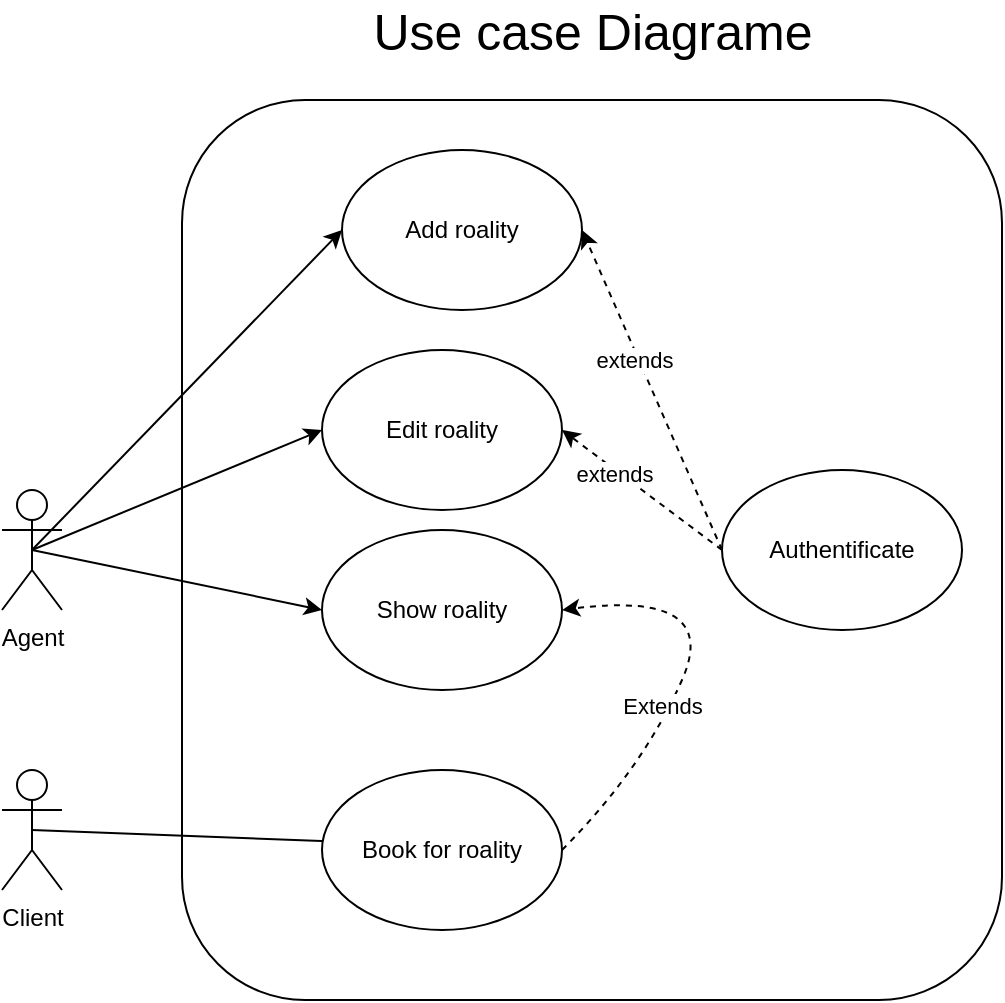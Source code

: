<mxfile version="13.9.9" type="device" pages="2"><diagram id="q5NLfoQar_YbjNWfrIlZ" name="Use case"><mxGraphModel dx="1024" dy="1701" grid="1" gridSize="10" guides="1" tooltips="1" connect="1" arrows="1" fold="1" page="1" pageScale="1" pageWidth="850" pageHeight="1100" math="0" shadow="0"><root><mxCell id="0"/><mxCell id="1" parent="0"/><mxCell id="jvKRQnPVu8y6_jXMnnCx-26" value="" style="rounded=1;whiteSpace=wrap;html=1;fillColor=none;" vertex="1" parent="1"><mxGeometry x="140" y="-95" width="410" height="450" as="geometry"/></mxCell><mxCell id="jvKRQnPVu8y6_jXMnnCx-1" value="Agent" style="shape=umlActor;verticalLabelPosition=bottom;verticalAlign=top;html=1;outlineConnect=0;" vertex="1" parent="1"><mxGeometry x="50" y="100" width="30" height="60" as="geometry"/></mxCell><mxCell id="jvKRQnPVu8y6_jXMnnCx-2" value="Add roality" style="ellipse;whiteSpace=wrap;html=1;" vertex="1" parent="1"><mxGeometry x="220" y="-70" width="120" height="80" as="geometry"/></mxCell><mxCell id="jvKRQnPVu8y6_jXMnnCx-3" value="Authentificate" style="ellipse;whiteSpace=wrap;html=1;" vertex="1" parent="1"><mxGeometry x="410" y="90" width="120" height="80" as="geometry"/></mxCell><mxCell id="jvKRQnPVu8y6_jXMnnCx-4" value="" style="endArrow=classic;html=1;exitX=0.5;exitY=0.5;exitDx=0;exitDy=0;exitPerimeter=0;entryX=0;entryY=0.5;entryDx=0;entryDy=0;" edge="1" parent="1" source="jvKRQnPVu8y6_jXMnnCx-1" target="jvKRQnPVu8y6_jXMnnCx-2"><mxGeometry width="50" height="50" relative="1" as="geometry"><mxPoint x="140" y="240" as="sourcePoint"/><mxPoint x="190" y="190" as="targetPoint"/></mxGeometry></mxCell><mxCell id="jvKRQnPVu8y6_jXMnnCx-7" value="Client" style="shape=umlActor;verticalLabelPosition=bottom;verticalAlign=top;html=1;outlineConnect=0;" vertex="1" parent="1"><mxGeometry x="50" y="240" width="30" height="60" as="geometry"/></mxCell><mxCell id="jvKRQnPVu8y6_jXMnnCx-9" value="" style="endArrow=classic;html=1;entryX=1;entryY=0.5;entryDx=0;entryDy=0;exitX=0.5;exitY=0.5;exitDx=0;exitDy=0;exitPerimeter=0;" edge="1" parent="1" source="jvKRQnPVu8y6_jXMnnCx-7" target="jvKRQnPVu8y6_jXMnnCx-10"><mxGeometry width="50" height="50" relative="1" as="geometry"><mxPoint x="590" y="220" as="sourcePoint"/><mxPoint x="640" y="170" as="targetPoint"/></mxGeometry></mxCell><mxCell id="jvKRQnPVu8y6_jXMnnCx-10" value="Book for roality" style="ellipse;whiteSpace=wrap;html=1;" vertex="1" parent="1"><mxGeometry x="210" y="240" width="120" height="80" as="geometry"/></mxCell><mxCell id="jvKRQnPVu8y6_jXMnnCx-13" value="Show roality" style="ellipse;whiteSpace=wrap;html=1;" vertex="1" parent="1"><mxGeometry x="210" y="120" width="120" height="80" as="geometry"/></mxCell><mxCell id="jvKRQnPVu8y6_jXMnnCx-14" value="" style="endArrow=classic;html=1;exitX=0.5;exitY=0.5;exitDx=0;exitDy=0;exitPerimeter=0;entryX=0;entryY=0.5;entryDx=0;entryDy=0;" edge="1" parent="1" source="jvKRQnPVu8y6_jXMnnCx-1" target="jvKRQnPVu8y6_jXMnnCx-13"><mxGeometry width="50" height="50" relative="1" as="geometry"><mxPoint x="75" y="140" as="sourcePoint"/><mxPoint x="310" y="80" as="targetPoint"/></mxGeometry></mxCell><mxCell id="jvKRQnPVu8y6_jXMnnCx-15" value="" style="curved=1;endArrow=classic;html=1;dashed=1;exitX=1;exitY=0.5;exitDx=0;exitDy=0;entryX=1;entryY=0.5;entryDx=0;entryDy=0;" edge="1" parent="1" source="jvKRQnPVu8y6_jXMnnCx-10" target="jvKRQnPVu8y6_jXMnnCx-13"><mxGeometry width="50" height="50" relative="1" as="geometry"><mxPoint x="610" y="190" as="sourcePoint"/><mxPoint x="660" y="140" as="targetPoint"/><Array as="points"><mxPoint x="370" y="240"/><mxPoint x="410" y="150"/></Array></mxGeometry></mxCell><mxCell id="jvKRQnPVu8y6_jXMnnCx-16" value="Extends" style="edgeLabel;html=1;align=center;verticalAlign=middle;resizable=0;points=[];" vertex="1" connectable="0" parent="jvKRQnPVu8y6_jXMnnCx-15"><mxGeometry x="-0.25" y="4" relative="1" as="geometry"><mxPoint y="-1" as="offset"/></mxGeometry></mxCell><mxCell id="jvKRQnPVu8y6_jXMnnCx-17" value="Edit roality" style="ellipse;whiteSpace=wrap;html=1;" vertex="1" parent="1"><mxGeometry x="210" y="30" width="120" height="80" as="geometry"/></mxCell><mxCell id="jvKRQnPVu8y6_jXMnnCx-18" value="" style="endArrow=classic;html=1;exitX=0.5;exitY=0.5;exitDx=0;exitDy=0;exitPerimeter=0;entryX=0;entryY=0.5;entryDx=0;entryDy=0;" edge="1" parent="1" source="jvKRQnPVu8y6_jXMnnCx-1" target="jvKRQnPVu8y6_jXMnnCx-17"><mxGeometry width="50" height="50" relative="1" as="geometry"><mxPoint x="75" y="140" as="sourcePoint"/><mxPoint x="310" as="targetPoint"/></mxGeometry></mxCell><mxCell id="jvKRQnPVu8y6_jXMnnCx-22" value="" style="endArrow=classic;html=1;dashed=1;exitX=0;exitY=0.5;exitDx=0;exitDy=0;entryX=1;entryY=0.5;entryDx=0;entryDy=0;rounded=0;" edge="1" parent="1" source="jvKRQnPVu8y6_jXMnnCx-3" target="jvKRQnPVu8y6_jXMnnCx-2"><mxGeometry width="50" height="50" relative="1" as="geometry"><mxPoint x="10" y="-10" as="sourcePoint"/><mxPoint x="60" y="-60" as="targetPoint"/><Array as="points"/></mxGeometry></mxCell><mxCell id="jvKRQnPVu8y6_jXMnnCx-24" value="extends" style="edgeLabel;html=1;align=center;verticalAlign=middle;resizable=0;points=[];" vertex="1" connectable="0" parent="jvKRQnPVu8y6_jXMnnCx-22"><mxGeometry x="0.192" y="3" relative="1" as="geometry"><mxPoint y="-1" as="offset"/></mxGeometry></mxCell><mxCell id="jvKRQnPVu8y6_jXMnnCx-23" value="" style="endArrow=classic;html=1;dashed=1;entryX=1;entryY=0.5;entryDx=0;entryDy=0;exitX=0;exitY=0.5;exitDx=0;exitDy=0;" edge="1" parent="1" source="jvKRQnPVu8y6_jXMnnCx-3" target="jvKRQnPVu8y6_jXMnnCx-17"><mxGeometry width="50" height="50" relative="1" as="geometry"><mxPoint x="150" y="220" as="sourcePoint"/><mxPoint x="200" y="170" as="targetPoint"/></mxGeometry></mxCell><mxCell id="jvKRQnPVu8y6_jXMnnCx-25" value="extends" style="edgeLabel;html=1;align=center;verticalAlign=middle;resizable=0;points=[];" vertex="1" connectable="0" parent="jvKRQnPVu8y6_jXMnnCx-23"><mxGeometry x="0.318" y="2" relative="1" as="geometry"><mxPoint as="offset"/></mxGeometry></mxCell><mxCell id="jvKRQnPVu8y6_jXMnnCx-27" value="&lt;font style=&quot;font-size: 25px&quot;&gt;Use case Diagrame&lt;/font&gt;" style="text;html=1;align=center;verticalAlign=middle;resizable=0;points=[];autosize=1;" vertex="1" parent="1"><mxGeometry x="230" y="-140" width="230" height="20" as="geometry"/></mxCell></root></mxGraphModel></diagram><diagram id="BaCdwDs39jujoL1kOpiP" name="MCD"><mxGraphModel dx="1874" dy="601" grid="1" gridSize="10" guides="1" tooltips="1" connect="1" arrows="1" fold="1" page="1" pageScale="1" pageWidth="850" pageHeight="1100" math="0" shadow="0"><root><mxCell id="12bPDbVQB2JC56jczQ1e-0"/><mxCell id="12bPDbVQB2JC56jczQ1e-1" parent="12bPDbVQB2JC56jczQ1e-0"/><mxCell id="a4akMbMjNdsFuTv5O9YX-0" value="Agent" style="swimlane;childLayout=stackLayout;horizontal=1;startSize=30;horizontalStack=0;rounded=1;fontSize=14;fontStyle=0;strokeWidth=2;resizeParent=0;resizeLast=1;shadow=0;dashed=0;align=center;fillColor=none;" vertex="1" parent="12bPDbVQB2JC56jczQ1e-1"><mxGeometry x="-140" y="140" width="220" height="180" as="geometry"/></mxCell><mxCell id="a4akMbMjNdsFuTv5O9YX-1" value="id int(11) PK AI&#10;name VARCHAR(45) NOT NULL&#10;email VARCHER(50) NOT NULL&#10;image_id TEXT&#10;password VARCHER(50) NOT NULL&#10;score INT(11) DEFAULT(0)&#10;created_at timestamp&#10;updated_at timestamp" style="align=left;strokeColor=none;fillColor=none;spacingLeft=4;fontSize=12;verticalAlign=top;resizable=0;rotatable=0;part=1;" vertex="1" parent="a4akMbMjNdsFuTv5O9YX-0"><mxGeometry y="30" width="220" height="150" as="geometry"/></mxCell><mxCell id="a4akMbMjNdsFuTv5O9YX-2" value="images" style="swimlane;childLayout=stackLayout;horizontal=1;startSize=30;horizontalStack=0;rounded=1;fontSize=14;fontStyle=0;strokeWidth=2;resizeParent=0;resizeLast=1;shadow=0;dashed=0;align=center;fillColor=none;" vertex="1" parent="12bPDbVQB2JC56jczQ1e-1"><mxGeometry x="160" y="150" width="210" height="140" as="geometry"/></mxCell><mxCell id="a4akMbMjNdsFuTv5O9YX-3" value="id int(11) PK AI&#10;url TEXT NOT NULL&#10;alt_title VARCHAR(50)&#10;images_id text NOT NULL &#10;created_at timestamp&#10;updated_at timestamp" style="align=left;strokeColor=none;fillColor=none;spacingLeft=4;fontSize=12;verticalAlign=top;resizable=0;rotatable=0;part=1;" vertex="1" parent="a4akMbMjNdsFuTv5O9YX-2"><mxGeometry y="30" width="210" height="110" as="geometry"/></mxCell><mxCell id="a4akMbMjNdsFuTv5O9YX-4" value="Partenaires" style="swimlane;childLayout=stackLayout;horizontal=1;startSize=30;horizontalStack=0;rounded=1;fontSize=14;fontStyle=0;strokeWidth=2;resizeParent=0;resizeLast=1;shadow=0;dashed=0;align=center;fillColor=none;" vertex="1" parent="12bPDbVQB2JC56jczQ1e-1"><mxGeometry x="550" y="340" width="160" height="120" as="geometry"/></mxCell><mxCell id="a4akMbMjNdsFuTv5O9YX-5" value="id int(11) PK AI&#10;image_id TEXT NOT NULL&#10;created_at timestamp&#10;updated_at timestamp" style="align=left;strokeColor=none;fillColor=none;spacingLeft=4;fontSize=12;verticalAlign=top;resizable=0;rotatable=0;part=1;" vertex="1" parent="a4akMbMjNdsFuTv5O9YX-4"><mxGeometry y="30" width="160" height="90" as="geometry"/></mxCell><mxCell id="a4akMbMjNdsFuTv5O9YX-6" value="Features" style="swimlane;childLayout=stackLayout;horizontal=1;startSize=30;horizontalStack=0;rounded=1;fontSize=14;fontStyle=0;strokeWidth=2;resizeParent=0;resizeLast=1;shadow=0;dashed=0;align=center;fillColor=none;" vertex="1" parent="12bPDbVQB2JC56jczQ1e-1"><mxGeometry x="-110" y="370" width="220" height="160" as="geometry"/></mxCell><mxCell id="a4akMbMjNdsFuTv5O9YX-7" value="id int(11) PK AI&#10;icon TEXT NOT NULL&#10;title VARCHER(25) NOT NULL&#10;description TEXT NOT NULL&#10;created_at timestamp&#10;updated_at timestamp" style="align=left;strokeColor=none;fillColor=none;spacingLeft=4;fontSize=12;verticalAlign=top;resizable=0;rotatable=0;part=1;" vertex="1" parent="a4akMbMjNdsFuTv5O9YX-6"><mxGeometry y="30" width="220" height="130" as="geometry"/></mxCell><mxCell id="a4akMbMjNdsFuTv5O9YX-8" value="Gallery" style="swimlane;childLayout=stackLayout;horizontal=1;startSize=30;horizontalStack=0;rounded=1;fontSize=14;fontStyle=0;strokeWidth=2;resizeParent=0;resizeLast=1;shadow=0;dashed=0;align=center;fillColor=none;" vertex="1" parent="12bPDbVQB2JC56jczQ1e-1"><mxGeometry x="160" y="600" width="210" height="120" as="geometry"/></mxCell><mxCell id="a4akMbMjNdsFuTv5O9YX-9" value="id int(11) PK AI&#10;image_id TEXT NOT NULL&#10;created_at timestamp&#10;updated_at timestamp" style="align=left;strokeColor=none;fillColor=none;spacingLeft=4;fontSize=12;verticalAlign=top;resizable=0;rotatable=0;part=1;" vertex="1" parent="a4akMbMjNdsFuTv5O9YX-8"><mxGeometry y="30" width="210" height="90" as="geometry"/></mxCell><mxCell id="a4akMbMjNdsFuTv5O9YX-10" value="Newsletter" style="swimlane;childLayout=stackLayout;horizontal=1;startSize=30;horizontalStack=0;rounded=1;fontSize=14;fontStyle=0;strokeWidth=2;resizeParent=0;resizeLast=1;shadow=0;dashed=0;align=center;fillColor=none;" vertex="1" parent="12bPDbVQB2JC56jczQ1e-1"><mxGeometry x="-110" y="580" width="220" height="140" as="geometry"/></mxCell><mxCell id="a4akMbMjNdsFuTv5O9YX-11" value="id int(11) PK AI&#10;email VARCHAR(50) NOT NULL&#10;created_at timestamp&#10;updated_at timestamp" style="align=left;strokeColor=none;fillColor=none;spacingLeft=4;fontSize=12;verticalAlign=top;resizable=0;rotatable=0;part=1;" vertex="1" parent="a4akMbMjNdsFuTv5O9YX-10"><mxGeometry y="30" width="220" height="110" as="geometry"/></mxCell><mxCell id="a4akMbMjNdsFuTv5O9YX-13" value="Homes" style="swimlane;childLayout=stackLayout;horizontal=1;startSize=30;horizontalStack=0;rounded=1;fontSize=14;fontStyle=0;strokeWidth=2;resizeParent=0;resizeLast=1;shadow=0;dashed=0;align=center;fillColor=none;" vertex="1" parent="12bPDbVQB2JC56jczQ1e-1"><mxGeometry x="260" y="350" width="210" height="200" as="geometry"/></mxCell><mxCell id="a4akMbMjNdsFuTv5O9YX-14" value="id int(11) PK AI&#10;title VARCHAR(50) NOT NULL&#10;thumbnail_id TEXT NOT NULL&#10;images_id TEXT&#10;adress VARCHAR(50) NOT NULL&#10;rooms INT(4) NOT NULL&#10;surface INT(11) NOT NULL&#10;price VARCHAR(25) NOT NULL&#10;created_at timestamp&#10;updated_at timestamp&#10;agent_id INT(11) FK" style="align=left;strokeColor=none;fillColor=none;spacingLeft=4;fontSize=12;verticalAlign=top;resizable=0;rotatable=0;part=1;" vertex="1" parent="a4akMbMjNdsFuTv5O9YX-13"><mxGeometry y="30" width="210" height="170" as="geometry"/></mxCell><mxCell id="a4akMbMjNdsFuTv5O9YX-17" style="edgeStyle=orthogonalEdgeStyle;rounded=0;orthogonalLoop=1;jettySize=auto;html=1;entryX=0;entryY=0.5;entryDx=0;entryDy=0;dashed=1;exitX=0.627;exitY=0.995;exitDx=0;exitDy=0;exitPerimeter=0;" edge="1" parent="12bPDbVQB2JC56jczQ1e-1" source="a4akMbMjNdsFuTv5O9YX-1"><mxGeometry relative="1" as="geometry"><mxPoint x="-0.001" y="332.5" as="sourcePoint"/><mxPoint x="259.94" y="467.5" as="targetPoint"/><Array as="points"><mxPoint y="319"/><mxPoint y="353"/><mxPoint x="185" y="353"/><mxPoint x="185" y="468"/></Array></mxGeometry></mxCell><mxCell id="a4akMbMjNdsFuTv5O9YX-18" value="Agent_id" style="edgeLabel;html=1;align=center;verticalAlign=middle;resizable=0;points=[];" vertex="1" connectable="0" parent="a4akMbMjNdsFuTv5O9YX-17"><mxGeometry x="0.081" y="1" relative="1" as="geometry"><mxPoint x="-45.88" y="-10.62" as="offset"/></mxGeometry></mxCell><mxCell id="a4akMbMjNdsFuTv5O9YX-19" value="(1,n)" style="text;html=1;align=center;verticalAlign=middle;resizable=0;points=[];autosize=1;" vertex="1" parent="12bPDbVQB2JC56jczQ1e-1"><mxGeometry x="-40" y="322" width="40" height="20" as="geometry"/></mxCell><mxCell id="a4akMbMjNdsFuTv5O9YX-20" value="(1,1)" style="text;html=1;align=center;verticalAlign=middle;resizable=0;points=[];autosize=1;" vertex="1" parent="12bPDbVQB2JC56jczQ1e-1"><mxGeometry x="220" y="440" width="40" height="20" as="geometry"/></mxCell><mxCell id="a4akMbMjNdsFuTv5O9YX-21" value="(1,1)" style="text;html=1;align=center;verticalAlign=middle;resizable=0;points=[];autosize=1;" vertex="1" parent="12bPDbVQB2JC56jczQ1e-1"><mxGeometry x="370" y="210" width="40" height="20" as="geometry"/></mxCell><mxCell id="a4akMbMjNdsFuTv5O9YX-22" style="edgeStyle=orthogonalEdgeStyle;rounded=0;orthogonalLoop=1;jettySize=auto;html=1;entryX=0;entryY=0.5;entryDx=0;entryDy=0;dashed=1;startArrow=classic;startFill=1;" edge="1" parent="12bPDbVQB2JC56jczQ1e-1" source="a4akMbMjNdsFuTv5O9YX-3" target="a4akMbMjNdsFuTv5O9YX-5"><mxGeometry relative="1" as="geometry"><Array as="points"><mxPoint x="500" y="235"/><mxPoint x="500" y="415"/></Array></mxGeometry></mxCell><mxCell id="a4akMbMjNdsFuTv5O9YX-23" value="(1,1)" style="text;html=1;align=center;verticalAlign=middle;resizable=0;points=[];autosize=1;" vertex="1" parent="12bPDbVQB2JC56jczQ1e-1"><mxGeometry x="510" y="390" width="40" height="20" as="geometry"/></mxCell><mxCell id="a4akMbMjNdsFuTv5O9YX-24" style="edgeStyle=orthogonalEdgeStyle;rounded=0;orthogonalLoop=1;jettySize=auto;html=1;entryX=1;entryY=0.5;entryDx=0;entryDy=0;dashed=1;startArrow=classic;startFill=1;" edge="1" parent="12bPDbVQB2JC56jczQ1e-1" source="a4akMbMjNdsFuTv5O9YX-3" target="a4akMbMjNdsFuTv5O9YX-0"><mxGeometry relative="1" as="geometry"/></mxCell><mxCell id="a4akMbMjNdsFuTv5O9YX-25" value="(1,1)" style="text;html=1;align=center;verticalAlign=middle;resizable=0;points=[];autosize=1;" vertex="1" parent="12bPDbVQB2JC56jczQ1e-1"><mxGeometry x="80" y="210" width="40" height="20" as="geometry"/></mxCell><mxCell id="a4akMbMjNdsFuTv5O9YX-26" value="(1,1)" style="text;html=1;align=center;verticalAlign=middle;resizable=0;points=[];autosize=1;" vertex="1" parent="12bPDbVQB2JC56jczQ1e-1"><mxGeometry x="120" y="240" width="40" height="20" as="geometry"/></mxCell><mxCell id="a4akMbMjNdsFuTv5O9YX-28" style="edgeStyle=orthogonalEdgeStyle;rounded=0;orthogonalLoop=1;jettySize=auto;html=1;dashed=1;startArrow=classic;startFill=1;" edge="1" parent="12bPDbVQB2JC56jczQ1e-1" source="a4akMbMjNdsFuTv5O9YX-3" target="a4akMbMjNdsFuTv5O9YX-9"><mxGeometry relative="1" as="geometry"><Array as="points"><mxPoint x="265" y="320"/><mxPoint x="490" y="320"/><mxPoint x="490" y="675"/></Array></mxGeometry></mxCell><mxCell id="a4akMbMjNdsFuTv5O9YX-29" value="(1,1)" style="text;html=1;align=center;verticalAlign=middle;resizable=0;points=[];autosize=1;" vertex="1" parent="12bPDbVQB2JC56jczQ1e-1"><mxGeometry x="220" y="290" width="40" height="20" as="geometry"/></mxCell><mxCell id="a4akMbMjNdsFuTv5O9YX-30" value="(1,1)" style="text;html=1;align=center;verticalAlign=middle;resizable=0;points=[];autosize=1;" vertex="1" parent="12bPDbVQB2JC56jczQ1e-1"><mxGeometry x="370" y="650" width="40" height="20" as="geometry"/></mxCell><mxCell id="a4akMbMjNdsFuTv5O9YX-31" style="edgeStyle=orthogonalEdgeStyle;rounded=0;orthogonalLoop=1;jettySize=auto;html=1;dashed=1;startArrow=classic;startFill=1;" edge="1" parent="12bPDbVQB2JC56jczQ1e-1" source="a4akMbMjNdsFuTv5O9YX-3" target="a4akMbMjNdsFuTv5O9YX-14"><mxGeometry relative="1" as="geometry"><Array as="points"><mxPoint x="210" y="430"/></Array></mxGeometry></mxCell><mxCell id="a4akMbMjNdsFuTv5O9YX-32" value="(1,1)" style="text;html=1;align=center;verticalAlign=middle;resizable=0;points=[];autosize=1;" vertex="1" parent="12bPDbVQB2JC56jczQ1e-1"><mxGeometry x="220" y="410" width="40" height="20" as="geometry"/></mxCell><mxCell id="a4akMbMjNdsFuTv5O9YX-33" value="(1,1)" style="text;html=1;align=center;verticalAlign=middle;resizable=0;points=[];autosize=1;" vertex="1" parent="12bPDbVQB2JC56jczQ1e-1"><mxGeometry x="170" y="291" width="40" height="20" as="geometry"/></mxCell></root></mxGraphModel></diagram></mxfile>